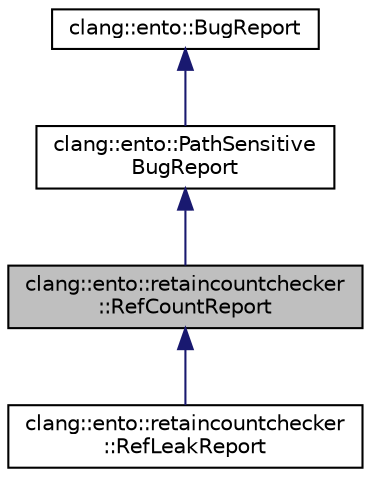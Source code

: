 digraph "clang::ento::retaincountchecker::RefCountReport"
{
 // LATEX_PDF_SIZE
  bgcolor="transparent";
  edge [fontname="Helvetica",fontsize="10",labelfontname="Helvetica",labelfontsize="10"];
  node [fontname="Helvetica",fontsize="10",shape=record];
  Node1 [label="clang::ento::retaincountchecker\l::RefCountReport",height=0.2,width=0.4,color="black", fillcolor="grey75", style="filled", fontcolor="black",tooltip=" "];
  Node2 -> Node1 [dir="back",color="midnightblue",fontsize="10",style="solid",fontname="Helvetica"];
  Node2 [label="clang::ento::PathSensitive\lBugReport",height=0.2,width=0.4,color="black",URL="$classclang_1_1ento_1_1PathSensitiveBugReport.html",tooltip=" "];
  Node3 -> Node2 [dir="back",color="midnightblue",fontsize="10",style="solid",fontname="Helvetica"];
  Node3 [label="clang::ento::BugReport",height=0.2,width=0.4,color="black",URL="$classclang_1_1ento_1_1BugReport.html",tooltip="This class provides an interface through which checkers can create individual bug reports."];
  Node1 -> Node4 [dir="back",color="midnightblue",fontsize="10",style="solid",fontname="Helvetica"];
  Node4 [label="clang::ento::retaincountchecker\l::RefLeakReport",height=0.2,width=0.4,color="black",URL="$classclang_1_1ento_1_1retaincountchecker_1_1RefLeakReport.html",tooltip=" "];
}
